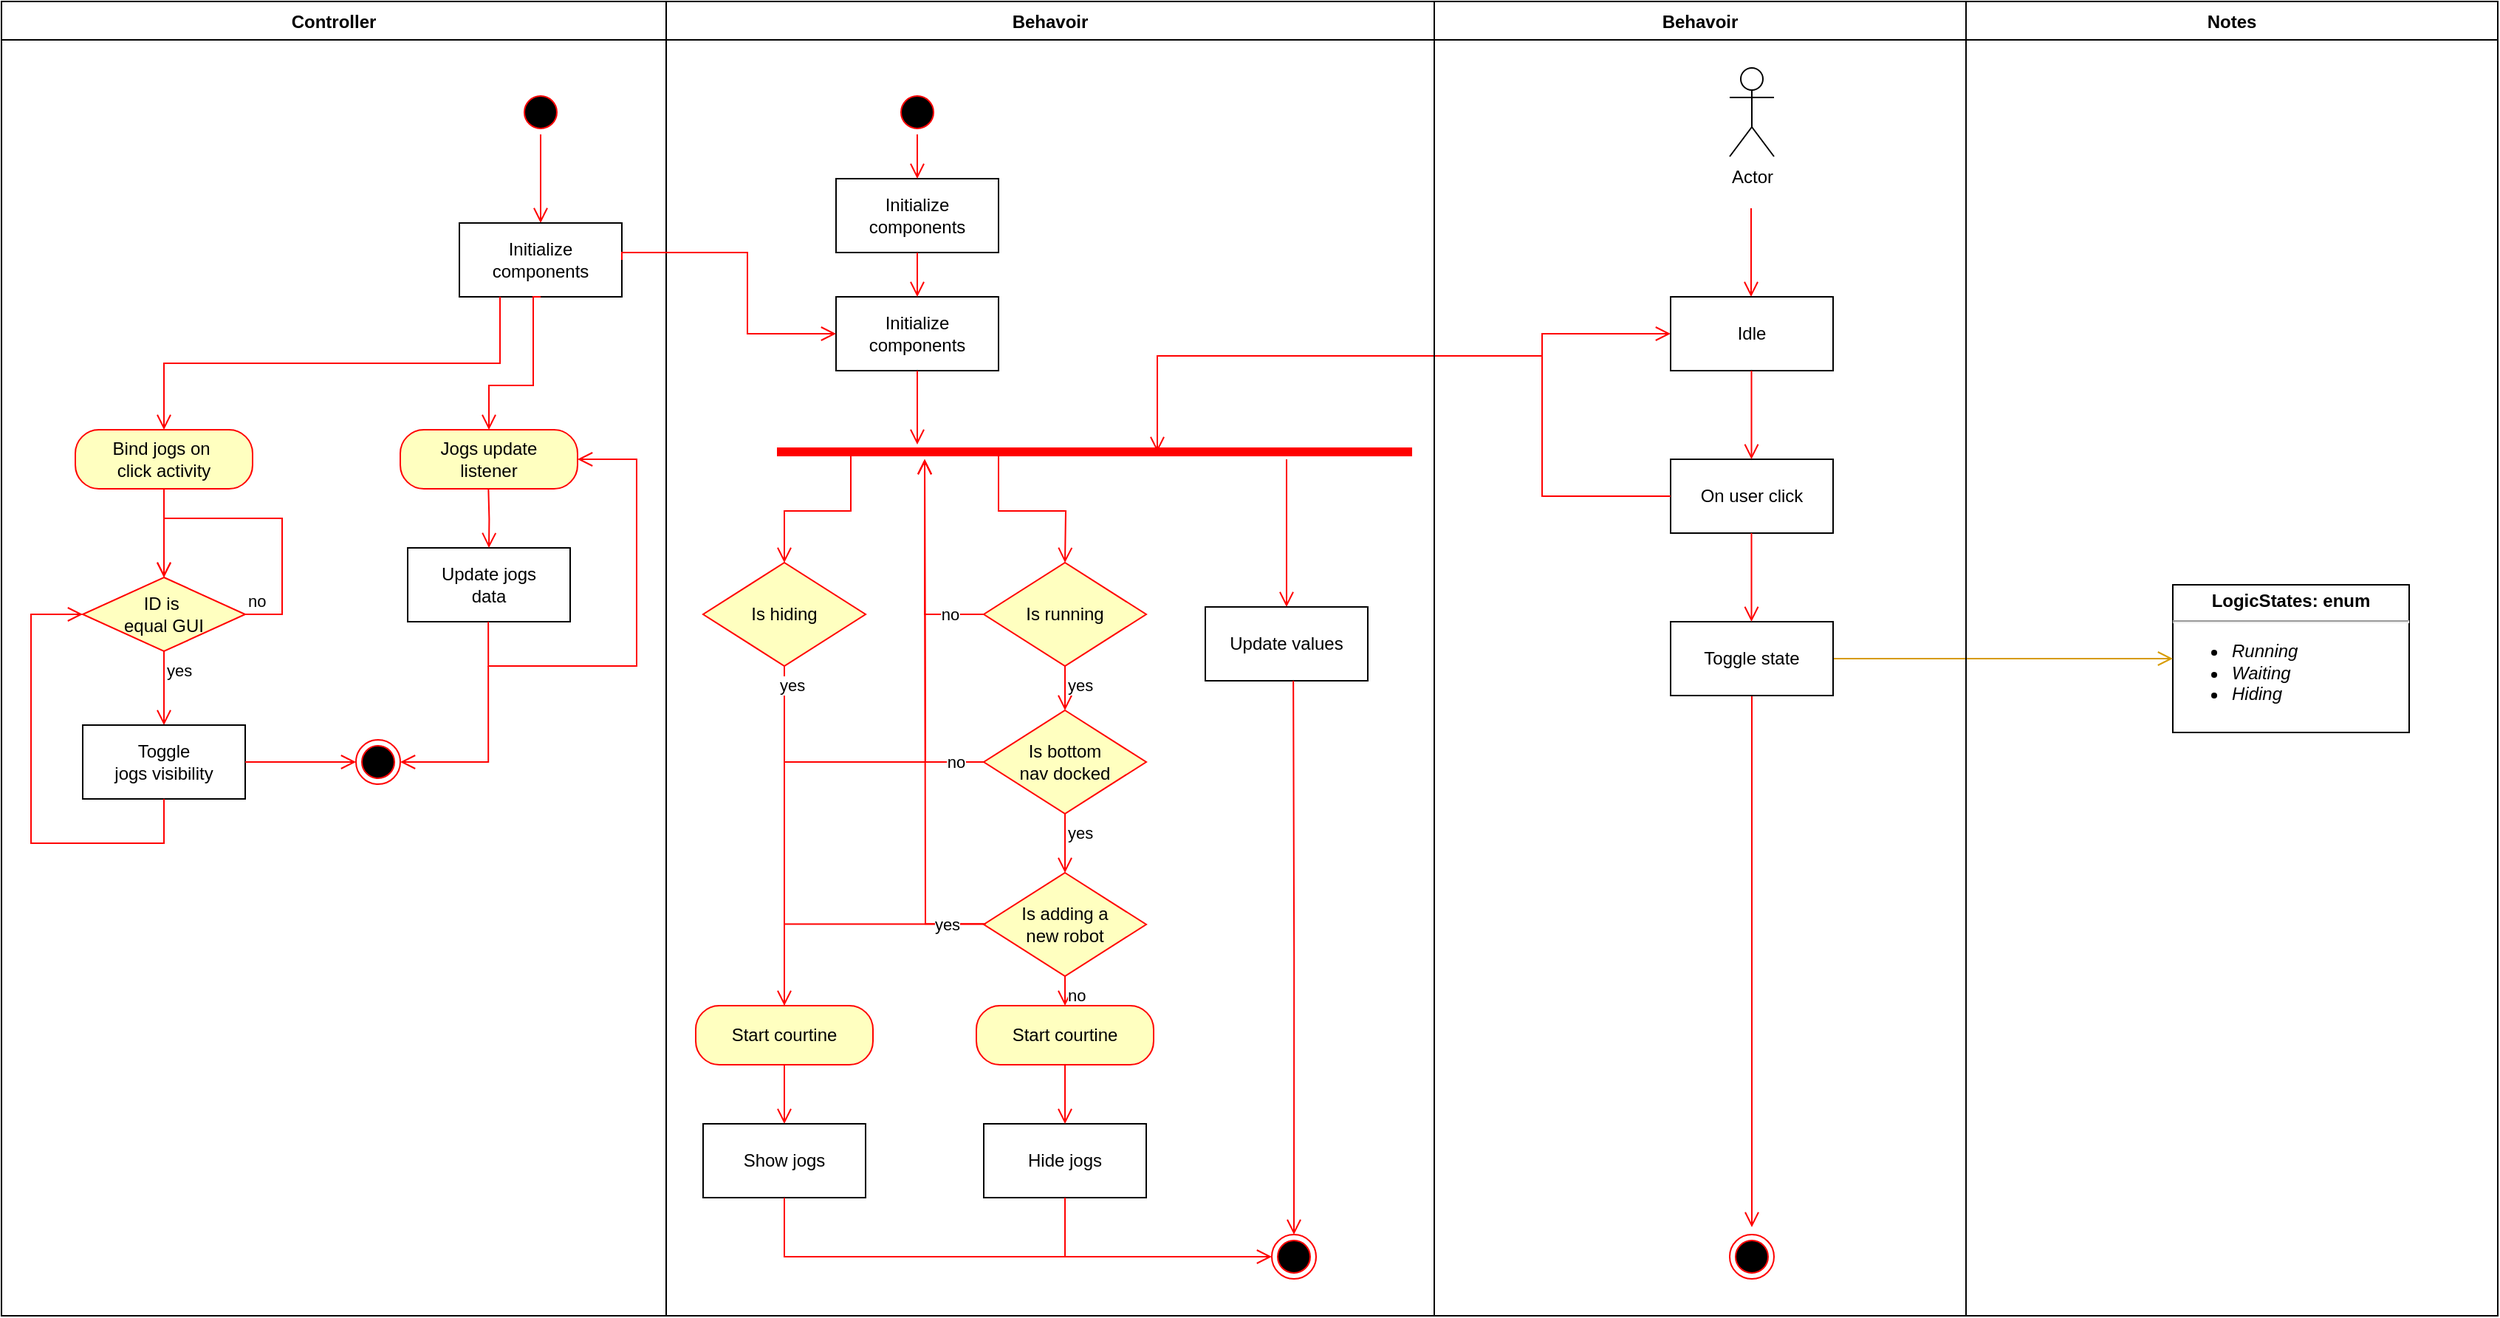 <mxfile version="21.8.2" type="device">
  <diagram name="Page-1" id="929967ad-93f9-6ef4-fab6-5d389245f69c">
    <mxGraphModel dx="2206" dy="1215" grid="1" gridSize="10" guides="1" tooltips="1" connect="1" arrows="1" fold="1" page="1" pageScale="1.5" pageWidth="1169" pageHeight="826" background="none" math="0" shadow="0">
      <root>
        <mxCell id="0" style=";html=1;" />
        <mxCell id="1" style=";html=1;" parent="0" />
        <mxCell id="L_T5HNgE2ZLmljCH-Bx7-1" value="" style="ellipse;html=1;shape=startState;fillColor=#000000;strokeColor=#ff0000;" parent="1" vertex="1">
          <mxGeometry x="390" y="350" width="30" height="30" as="geometry" />
        </mxCell>
        <mxCell id="L_T5HNgE2ZLmljCH-Bx7-2" value="" style="edgeStyle=orthogonalEdgeStyle;html=1;verticalAlign=bottom;endArrow=open;endSize=8;strokeColor=#ff0000;rounded=0;" parent="1" source="L_T5HNgE2ZLmljCH-Bx7-1" edge="1">
          <mxGeometry relative="1" as="geometry">
            <mxPoint x="405" y="440" as="targetPoint" />
          </mxGeometry>
        </mxCell>
        <mxCell id="L_T5HNgE2ZLmljCH-Bx7-8" value="" style="ellipse;html=1;shape=endState;fillColor=#000000;strokeColor=#ff0000;" parent="1" vertex="1">
          <mxGeometry x="900" y="1125" width="30" height="30" as="geometry" />
        </mxCell>
        <mxCell id="L_T5HNgE2ZLmljCH-Bx7-9" value="Initialize components" style="html=1;whiteSpace=wrap;" parent="1" vertex="1">
          <mxGeometry x="350" y="440" width="110" height="50" as="geometry" />
        </mxCell>
        <mxCell id="65uT7A2_xCM76f4fhYGs-5" value="Bind jogs on&amp;nbsp;&lt;br&gt;click activity" style="rounded=1;whiteSpace=wrap;html=1;arcSize=40;fontColor=#000000;fillColor=#ffffc0;strokeColor=#ff0000;" vertex="1" parent="1">
          <mxGeometry x="90" y="580" width="120" height="40" as="geometry" />
        </mxCell>
        <mxCell id="65uT7A2_xCM76f4fhYGs-6" value="" style="edgeStyle=orthogonalEdgeStyle;html=1;verticalAlign=bottom;endArrow=open;endSize=8;strokeColor=#ff0000;rounded=0;" edge="1" source="65uT7A2_xCM76f4fhYGs-5" parent="1">
          <mxGeometry relative="1" as="geometry">
            <mxPoint x="150" y="680" as="targetPoint" />
          </mxGeometry>
        </mxCell>
        <mxCell id="65uT7A2_xCM76f4fhYGs-7" value="" style="edgeStyle=orthogonalEdgeStyle;html=1;verticalAlign=bottom;endArrow=open;endSize=8;strokeColor=#ff0000;rounded=0;exitX=0.25;exitY=1;exitDx=0;exitDy=0;entryX=0.5;entryY=0;entryDx=0;entryDy=0;" edge="1" parent="1" source="L_T5HNgE2ZLmljCH-Bx7-9" target="65uT7A2_xCM76f4fhYGs-5">
          <mxGeometry relative="1" as="geometry">
            <mxPoint x="370" y="570" as="targetPoint" />
            <mxPoint x="370" y="510" as="sourcePoint" />
          </mxGeometry>
        </mxCell>
        <mxCell id="65uT7A2_xCM76f4fhYGs-9" value="ID is&amp;nbsp;&lt;br&gt;equal GUI" style="rhombus;whiteSpace=wrap;html=1;fontColor=#000000;fillColor=#ffffc0;strokeColor=#ff0000;" vertex="1" parent="1">
          <mxGeometry x="95" y="680" width="110" height="50" as="geometry" />
        </mxCell>
        <mxCell id="65uT7A2_xCM76f4fhYGs-10" value="no" style="edgeStyle=orthogonalEdgeStyle;html=1;align=left;verticalAlign=bottom;endArrow=open;endSize=8;strokeColor=#ff0000;rounded=0;entryX=0.5;entryY=0;entryDx=0;entryDy=0;" edge="1" source="65uT7A2_xCM76f4fhYGs-9" parent="1" target="65uT7A2_xCM76f4fhYGs-9">
          <mxGeometry x="-1" relative="1" as="geometry">
            <mxPoint x="150" y="640" as="targetPoint" />
            <Array as="points">
              <mxPoint x="230" y="705" />
              <mxPoint x="230" y="640" />
              <mxPoint x="150" y="640" />
            </Array>
          </mxGeometry>
        </mxCell>
        <mxCell id="65uT7A2_xCM76f4fhYGs-11" value="yes" style="edgeStyle=orthogonalEdgeStyle;html=1;align=left;verticalAlign=top;endArrow=open;endSize=8;strokeColor=#ff0000;rounded=0;" edge="1" source="65uT7A2_xCM76f4fhYGs-9" parent="1">
          <mxGeometry x="-1" relative="1" as="geometry">
            <mxPoint x="150" y="780" as="targetPoint" />
          </mxGeometry>
        </mxCell>
        <mxCell id="65uT7A2_xCM76f4fhYGs-12" value="Toggle&lt;br&gt;jogs visibility" style="html=1;whiteSpace=wrap;" vertex="1" parent="1">
          <mxGeometry x="95" y="780" width="110" height="50" as="geometry" />
        </mxCell>
        <mxCell id="65uT7A2_xCM76f4fhYGs-14" value="" style="edgeStyle=orthogonalEdgeStyle;html=1;align=left;verticalAlign=top;endArrow=open;endSize=8;strokeColor=#ff0000;rounded=0;entryX=0;entryY=0.5;entryDx=0;entryDy=0;" edge="1" parent="1" target="65uT7A2_xCM76f4fhYGs-9">
          <mxGeometry x="-1" relative="1" as="geometry">
            <mxPoint x="150" y="870" as="targetPoint" />
            <mxPoint x="150" y="830" as="sourcePoint" />
            <Array as="points">
              <mxPoint x="150" y="860" />
              <mxPoint x="60" y="860" />
              <mxPoint x="60" y="705" />
            </Array>
          </mxGeometry>
        </mxCell>
        <mxCell id="65uT7A2_xCM76f4fhYGs-15" value="Jogs update&lt;br&gt;listener" style="rounded=1;whiteSpace=wrap;html=1;arcSize=40;fontColor=#000000;fillColor=#ffffc0;strokeColor=#ff0000;" vertex="1" parent="1">
          <mxGeometry x="310" y="580" width="120" height="40" as="geometry" />
        </mxCell>
        <mxCell id="65uT7A2_xCM76f4fhYGs-16" value="" style="edgeStyle=orthogonalEdgeStyle;html=1;verticalAlign=bottom;endArrow=open;endSize=8;strokeColor=#ff0000;rounded=0;entryX=0.5;entryY=0;entryDx=0;entryDy=0;exitX=0.5;exitY=1;exitDx=0;exitDy=0;" edge="1" parent="1" source="L_T5HNgE2ZLmljCH-Bx7-9" target="65uT7A2_xCM76f4fhYGs-15">
          <mxGeometry relative="1" as="geometry">
            <mxPoint x="550" y="560" as="targetPoint" />
            <mxPoint x="510" y="480" as="sourcePoint" />
            <Array as="points">
              <mxPoint x="400" y="490" />
              <mxPoint x="400" y="550" />
              <mxPoint x="370" y="550" />
            </Array>
          </mxGeometry>
        </mxCell>
        <mxCell id="65uT7A2_xCM76f4fhYGs-18" value="Update jogs&lt;br&gt;data" style="html=1;whiteSpace=wrap;" vertex="1" parent="1">
          <mxGeometry x="315" y="660" width="110" height="50" as="geometry" />
        </mxCell>
        <mxCell id="65uT7A2_xCM76f4fhYGs-19" value="" style="edgeStyle=orthogonalEdgeStyle;html=1;align=left;verticalAlign=top;endArrow=open;endSize=8;strokeColor=#ff0000;rounded=0;" edge="1" parent="1">
          <mxGeometry x="-1" relative="1" as="geometry">
            <mxPoint x="370" y="660" as="targetPoint" />
            <mxPoint x="369.66" y="620" as="sourcePoint" />
            <mxPoint as="offset" />
          </mxGeometry>
        </mxCell>
        <mxCell id="65uT7A2_xCM76f4fhYGs-20" value="" style="edgeStyle=orthogonalEdgeStyle;html=1;align=left;verticalAlign=top;endArrow=open;endSize=8;strokeColor=#ff0000;rounded=0;entryX=1;entryY=0.5;entryDx=0;entryDy=0;" edge="1" parent="1" target="65uT7A2_xCM76f4fhYGs-15">
          <mxGeometry x="-1" relative="1" as="geometry">
            <mxPoint x="369.91" y="750" as="targetPoint" />
            <mxPoint x="369.57" y="710" as="sourcePoint" />
            <Array as="points">
              <mxPoint x="370" y="740" />
              <mxPoint x="470" y="740" />
              <mxPoint x="470" y="600" />
            </Array>
            <mxPoint as="offset" />
          </mxGeometry>
        </mxCell>
        <mxCell id="65uT7A2_xCM76f4fhYGs-21" value="Initialize components" style="html=1;whiteSpace=wrap;" vertex="1" parent="1">
          <mxGeometry x="605" y="410" width="110" height="50" as="geometry" />
        </mxCell>
        <mxCell id="65uT7A2_xCM76f4fhYGs-26" value="Is bottom&lt;br&gt;nav docked" style="rhombus;whiteSpace=wrap;html=1;fontColor=#000000;fillColor=#ffffc0;strokeColor=#ff0000;" vertex="1" parent="1">
          <mxGeometry x="705" y="770" width="110" height="70" as="geometry" />
        </mxCell>
        <mxCell id="65uT7A2_xCM76f4fhYGs-28" value="yes" style="edgeStyle=orthogonalEdgeStyle;html=1;align=left;verticalAlign=top;endArrow=open;endSize=8;strokeColor=#ff0000;rounded=0;entryX=0.5;entryY=0;entryDx=0;entryDy=0;" edge="1" source="65uT7A2_xCM76f4fhYGs-26" parent="1" target="65uT7A2_xCM76f4fhYGs-33">
          <mxGeometry x="-1" relative="1" as="geometry">
            <mxPoint x="760" y="875" as="targetPoint" />
          </mxGeometry>
        </mxCell>
        <mxCell id="65uT7A2_xCM76f4fhYGs-30" value="Is running" style="rhombus;whiteSpace=wrap;html=1;fontColor=#000000;fillColor=#ffffc0;strokeColor=#ff0000;" vertex="1" parent="1">
          <mxGeometry x="705" y="670" width="110" height="70" as="geometry" />
        </mxCell>
        <mxCell id="65uT7A2_xCM76f4fhYGs-32" value="yes" style="edgeStyle=orthogonalEdgeStyle;html=1;align=left;verticalAlign=top;endArrow=open;endSize=8;strokeColor=#ff0000;rounded=0;" edge="1" source="65uT7A2_xCM76f4fhYGs-30" parent="1">
          <mxGeometry x="-1" relative="1" as="geometry">
            <mxPoint x="760" y="770" as="targetPoint" />
          </mxGeometry>
        </mxCell>
        <mxCell id="65uT7A2_xCM76f4fhYGs-33" value="Is adding a&lt;br&gt;new robot" style="rhombus;whiteSpace=wrap;html=1;fontColor=#000000;fillColor=#ffffc0;strokeColor=#ff0000;" vertex="1" parent="1">
          <mxGeometry x="705" y="880" width="110" height="70" as="geometry" />
        </mxCell>
        <mxCell id="65uT7A2_xCM76f4fhYGs-35" value="no" style="edgeStyle=orthogonalEdgeStyle;html=1;align=left;verticalAlign=top;endArrow=open;endSize=8;strokeColor=#ff0000;rounded=0;" edge="1" source="65uT7A2_xCM76f4fhYGs-33" parent="1">
          <mxGeometry x="-1" relative="1" as="geometry">
            <mxPoint x="760" y="970" as="targetPoint" />
          </mxGeometry>
        </mxCell>
        <mxCell id="65uT7A2_xCM76f4fhYGs-37" value="" style="edgeStyle=orthogonalEdgeStyle;html=1;align=left;verticalAlign=top;endArrow=open;endSize=8;strokeColor=#ff0000;rounded=0;exitX=0.75;exitY=0.5;exitDx=0;exitDy=0;exitPerimeter=0;" edge="1" parent="1" source="65uT7A2_xCM76f4fhYGs-45">
          <mxGeometry x="-1" relative="1" as="geometry">
            <mxPoint x="760" y="670" as="targetPoint" />
            <mxPoint x="760" y="640" as="sourcePoint" />
          </mxGeometry>
        </mxCell>
        <mxCell id="65uT7A2_xCM76f4fhYGs-38" value="Hide jogs" style="html=1;whiteSpace=wrap;" vertex="1" parent="1">
          <mxGeometry x="705" y="1050" width="110" height="50" as="geometry" />
        </mxCell>
        <mxCell id="65uT7A2_xCM76f4fhYGs-44" value="Initialize components" style="html=1;whiteSpace=wrap;" vertex="1" parent="1">
          <mxGeometry x="605" y="490" width="110" height="50" as="geometry" />
        </mxCell>
        <mxCell id="65uT7A2_xCM76f4fhYGs-45" value="" style="shape=line;html=1;strokeWidth=6;strokeColor=#ff0000;" vertex="1" parent="1">
          <mxGeometry x="565" y="590" width="200" height="10" as="geometry" />
        </mxCell>
        <mxCell id="65uT7A2_xCM76f4fhYGs-47" value="" style="edgeStyle=orthogonalEdgeStyle;html=1;verticalAlign=bottom;endArrow=open;endSize=8;strokeColor=#ff0000;rounded=0;exitX=0.5;exitY=1;exitDx=0;exitDy=0;" edge="1" parent="1" source="65uT7A2_xCM76f4fhYGs-44">
          <mxGeometry relative="1" as="geometry">
            <mxPoint x="660" y="590" as="targetPoint" />
            <mxPoint x="670" y="620" as="sourcePoint" />
          </mxGeometry>
        </mxCell>
        <mxCell id="65uT7A2_xCM76f4fhYGs-64" value="Is hiding" style="rhombus;whiteSpace=wrap;html=1;fontColor=#000000;fillColor=#ffffc0;strokeColor=#ff0000;" vertex="1" parent="1">
          <mxGeometry x="515" y="670" width="110" height="70" as="geometry" />
        </mxCell>
        <mxCell id="65uT7A2_xCM76f4fhYGs-65" value="yes" style="edgeStyle=orthogonalEdgeStyle;html=1;align=left;verticalAlign=top;endArrow=open;endSize=8;strokeColor=#ff0000;rounded=0;entryX=0.5;entryY=0;entryDx=0;entryDy=0;" edge="1" parent="1" source="65uT7A2_xCM76f4fhYGs-64" target="65uT7A2_xCM76f4fhYGs-68">
          <mxGeometry x="-1" y="-5" relative="1" as="geometry">
            <mxPoint x="570" y="770" as="targetPoint" />
            <mxPoint as="offset" />
          </mxGeometry>
        </mxCell>
        <mxCell id="65uT7A2_xCM76f4fhYGs-68" value="Show jogs" style="html=1;whiteSpace=wrap;" vertex="1" parent="1">
          <mxGeometry x="515" y="1050" width="110" height="50" as="geometry" />
        </mxCell>
        <mxCell id="65uT7A2_xCM76f4fhYGs-69" value="" style="edgeStyle=orthogonalEdgeStyle;html=1;align=left;verticalAlign=top;endArrow=open;endSize=8;strokeColor=#ff0000;rounded=0;exitX=0.25;exitY=0.5;exitDx=0;exitDy=0;exitPerimeter=0;entryX=0.5;entryY=0;entryDx=0;entryDy=0;" edge="1" parent="1" source="65uT7A2_xCM76f4fhYGs-45" target="65uT7A2_xCM76f4fhYGs-64">
          <mxGeometry x="-1" relative="1" as="geometry">
            <mxPoint x="640" y="700" as="targetPoint" />
            <mxPoint x="595" y="625" as="sourcePoint" />
          </mxGeometry>
        </mxCell>
        <mxCell id="65uT7A2_xCM76f4fhYGs-70" value="" style="edgeStyle=orthogonalEdgeStyle;html=1;align=left;verticalAlign=top;endArrow=open;endSize=8;strokeColor=#ff0000;rounded=0;exitX=0;exitY=0.5;exitDx=0;exitDy=0;" edge="1" parent="1" source="65uT7A2_xCM76f4fhYGs-30" target="65uT7A2_xCM76f4fhYGs-45">
          <mxGeometry x="-1" relative="1" as="geometry">
            <mxPoint x="940" y="775" as="targetPoint" />
            <mxPoint x="895" y="700" as="sourcePoint" />
          </mxGeometry>
        </mxCell>
        <mxCell id="65uT7A2_xCM76f4fhYGs-72" value="no" style="edgeLabel;html=1;align=center;verticalAlign=middle;resizable=0;points=[];" vertex="1" connectable="0" parent="65uT7A2_xCM76f4fhYGs-70">
          <mxGeometry x="-0.575" y="-1" relative="1" as="geometry">
            <mxPoint x="8" y="1" as="offset" />
          </mxGeometry>
        </mxCell>
        <mxCell id="65uT7A2_xCM76f4fhYGs-73" value="" style="edgeStyle=orthogonalEdgeStyle;html=1;align=left;verticalAlign=top;endArrow=open;endSize=8;strokeColor=#ff0000;rounded=0;exitX=0;exitY=0.5;exitDx=0;exitDy=0;" edge="1" parent="1" source="65uT7A2_xCM76f4fhYGs-26">
          <mxGeometry x="-1" relative="1" as="geometry">
            <mxPoint x="665" y="600" as="targetPoint" />
            <mxPoint x="705" y="705" as="sourcePoint" />
          </mxGeometry>
        </mxCell>
        <mxCell id="65uT7A2_xCM76f4fhYGs-75" value="" style="edgeStyle=orthogonalEdgeStyle;html=1;align=left;verticalAlign=top;endArrow=open;endSize=8;strokeColor=#ff0000;rounded=0;exitX=0.013;exitY=0.494;exitDx=0;exitDy=0;exitPerimeter=0;" edge="1" parent="1" source="65uT7A2_xCM76f4fhYGs-33">
          <mxGeometry x="-1" relative="1" as="geometry">
            <mxPoint x="665" y="600" as="targetPoint" />
            <mxPoint x="705" y="915" as="sourcePoint" />
          </mxGeometry>
        </mxCell>
        <mxCell id="65uT7A2_xCM76f4fhYGs-78" value="" style="edgeStyle=orthogonalEdgeStyle;html=1;align=left;verticalAlign=top;endArrow=open;endSize=8;strokeColor=#ff0000;rounded=0;exitX=0;exitY=0.5;exitDx=0;exitDy=0;" edge="1" parent="1" source="65uT7A2_xCM76f4fhYGs-26" target="65uT7A2_xCM76f4fhYGs-117">
          <mxGeometry x="-1" relative="1" as="geometry">
            <mxPoint x="575" y="920" as="targetPoint" />
            <mxPoint x="715" y="815" as="sourcePoint" />
          </mxGeometry>
        </mxCell>
        <mxCell id="65uT7A2_xCM76f4fhYGs-79" value="no" style="edgeLabel;html=1;align=center;verticalAlign=middle;resizable=0;points=[];" vertex="1" connectable="0" parent="65uT7A2_xCM76f4fhYGs-78">
          <mxGeometry x="-0.575" y="-1" relative="1" as="geometry">
            <mxPoint x="45" y="1" as="offset" />
          </mxGeometry>
        </mxCell>
        <mxCell id="65uT7A2_xCM76f4fhYGs-83" value="" style="edgeStyle=orthogonalEdgeStyle;html=1;verticalAlign=bottom;endArrow=open;endSize=8;strokeColor=#ff0000;rounded=0;exitX=0.5;exitY=1;exitDx=0;exitDy=0;" edge="1" parent="1" source="65uT7A2_xCM76f4fhYGs-21">
          <mxGeometry relative="1" as="geometry">
            <mxPoint x="660" y="490" as="targetPoint" />
            <mxPoint x="670" y="550" as="sourcePoint" />
          </mxGeometry>
        </mxCell>
        <mxCell id="65uT7A2_xCM76f4fhYGs-84" value="" style="ellipse;html=1;shape=startState;fillColor=#000000;strokeColor=#ff0000;" vertex="1" parent="1">
          <mxGeometry x="645" y="350" width="30" height="30" as="geometry" />
        </mxCell>
        <mxCell id="65uT7A2_xCM76f4fhYGs-86" value="" style="edgeStyle=orthogonalEdgeStyle;html=1;verticalAlign=bottom;endArrow=open;endSize=8;strokeColor=#ff0000;rounded=0;exitX=0.5;exitY=1;exitDx=0;exitDy=0;" edge="1" parent="1" source="65uT7A2_xCM76f4fhYGs-84">
          <mxGeometry relative="1" as="geometry">
            <mxPoint x="660" y="410" as="targetPoint" />
            <mxPoint x="670" y="470" as="sourcePoint" />
          </mxGeometry>
        </mxCell>
        <mxCell id="65uT7A2_xCM76f4fhYGs-87" value="" style="shape=line;html=1;strokeWidth=6;strokeColor=#ff0000;" vertex="1" parent="1">
          <mxGeometry x="765" y="590" width="230" height="10" as="geometry" />
        </mxCell>
        <mxCell id="65uT7A2_xCM76f4fhYGs-88" value="" style="edgeStyle=orthogonalEdgeStyle;html=1;verticalAlign=bottom;endArrow=open;endSize=8;strokeColor=#ff0000;rounded=0;entryX=0.5;entryY=0;entryDx=0;entryDy=0;" edge="1" source="65uT7A2_xCM76f4fhYGs-87" parent="1" target="65uT7A2_xCM76f4fhYGs-89">
          <mxGeometry relative="1" as="geometry">
            <mxPoint x="955" y="670" as="targetPoint" />
            <Array as="points">
              <mxPoint x="910" y="630" />
              <mxPoint x="910" y="630" />
            </Array>
          </mxGeometry>
        </mxCell>
        <mxCell id="65uT7A2_xCM76f4fhYGs-89" value="Update values" style="html=1;whiteSpace=wrap;" vertex="1" parent="1">
          <mxGeometry x="855" y="700" width="110" height="50" as="geometry" />
        </mxCell>
        <mxCell id="65uT7A2_xCM76f4fhYGs-90" value="" style="edgeStyle=orthogonalEdgeStyle;html=1;verticalAlign=bottom;endArrow=open;endSize=8;strokeColor=#ff0000;rounded=0;entryX=0.5;entryY=0;entryDx=0;entryDy=0;" edge="1" parent="1" target="L_T5HNgE2ZLmljCH-Bx7-8">
          <mxGeometry relative="1" as="geometry">
            <mxPoint x="915" y="1115" as="targetPoint" />
            <mxPoint x="914.58" y="750" as="sourcePoint" />
            <Array as="points" />
          </mxGeometry>
        </mxCell>
        <mxCell id="65uT7A2_xCM76f4fhYGs-91" value="" style="edgeStyle=orthogonalEdgeStyle;html=1;verticalAlign=bottom;endArrow=open;endSize=8;strokeColor=#ff0000;rounded=0;exitX=0.5;exitY=1;exitDx=0;exitDy=0;entryX=0;entryY=0.5;entryDx=0;entryDy=0;" edge="1" parent="1" source="65uT7A2_xCM76f4fhYGs-38" target="L_T5HNgE2ZLmljCH-Bx7-8">
          <mxGeometry relative="1" as="geometry">
            <mxPoint x="900" y="1130" as="targetPoint" />
            <mxPoint x="924.58" y="760" as="sourcePoint" />
            <Array as="points">
              <mxPoint x="760" y="1140" />
            </Array>
          </mxGeometry>
        </mxCell>
        <mxCell id="65uT7A2_xCM76f4fhYGs-93" value="" style="edgeStyle=orthogonalEdgeStyle;html=1;verticalAlign=bottom;endArrow=none;endSize=8;strokeColor=#ff0000;rounded=0;exitX=0.5;exitY=1;exitDx=0;exitDy=0;endFill=0;" edge="1" parent="1" source="65uT7A2_xCM76f4fhYGs-68">
          <mxGeometry relative="1" as="geometry">
            <mxPoint x="760" y="1140" as="targetPoint" />
            <mxPoint x="579.5" y="1090" as="sourcePoint" />
            <Array as="points">
              <mxPoint x="570" y="1140" />
            </Array>
          </mxGeometry>
        </mxCell>
        <mxCell id="65uT7A2_xCM76f4fhYGs-94" value="" style="ellipse;html=1;shape=endState;fillColor=#000000;strokeColor=#ff0000;" vertex="1" parent="1">
          <mxGeometry x="280" y="790" width="30" height="30" as="geometry" />
        </mxCell>
        <mxCell id="65uT7A2_xCM76f4fhYGs-95" value="" style="edgeStyle=orthogonalEdgeStyle;html=1;align=left;verticalAlign=top;endArrow=open;endSize=8;strokeColor=#ff0000;rounded=0;exitX=1;exitY=0.5;exitDx=0;exitDy=0;entryX=0;entryY=0.5;entryDx=0;entryDy=0;" edge="1" parent="1" source="65uT7A2_xCM76f4fhYGs-12" target="65uT7A2_xCM76f4fhYGs-94">
          <mxGeometry x="-1" relative="1" as="geometry">
            <mxPoint x="270" y="820" as="targetPoint" />
            <mxPoint x="270" y="770" as="sourcePoint" />
          </mxGeometry>
        </mxCell>
        <mxCell id="65uT7A2_xCM76f4fhYGs-101" value="" style="edgeStyle=orthogonalEdgeStyle;html=1;align=left;verticalAlign=top;endArrow=open;endSize=8;strokeColor=#ff0000;rounded=0;entryX=1;entryY=0.5;entryDx=0;entryDy=0;" edge="1" parent="1" target="65uT7A2_xCM76f4fhYGs-94">
          <mxGeometry x="-1" relative="1" as="geometry">
            <mxPoint x="330" y="804.86" as="targetPoint" />
            <mxPoint x="369.57" y="740" as="sourcePoint" />
            <Array as="points">
              <mxPoint x="370" y="805" />
            </Array>
          </mxGeometry>
        </mxCell>
        <mxCell id="65uT7A2_xCM76f4fhYGs-102" value="Controller" style="swimlane;fontStyle=1;align=center;verticalAlign=top;childLayout=stackLayout;horizontal=1;startSize=26;horizontalStack=0;resizeParent=1;resizeParentMax=0;resizeLast=0;collapsible=1;marginBottom=0;whiteSpace=wrap;html=1;" vertex="1" parent="1">
          <mxGeometry x="40" y="290" width="450" height="890" as="geometry" />
        </mxCell>
        <mxCell id="65uT7A2_xCM76f4fhYGs-107" value="Behavoir" style="swimlane;fontStyle=1;align=center;verticalAlign=top;childLayout=stackLayout;horizontal=1;startSize=26;horizontalStack=0;resizeParent=1;resizeParentMax=0;resizeLast=0;collapsible=1;marginBottom=0;whiteSpace=wrap;html=1;" vertex="1" parent="1">
          <mxGeometry x="490" y="290" width="520" height="890" as="geometry" />
        </mxCell>
        <mxCell id="65uT7A2_xCM76f4fhYGs-108" value="Actor" style="shape=umlActor;verticalLabelPosition=bottom;verticalAlign=top;html=1;" vertex="1" parent="1">
          <mxGeometry x="1210" y="335" width="30" height="60" as="geometry" />
        </mxCell>
        <mxCell id="65uT7A2_xCM76f4fhYGs-109" value="" style="edgeStyle=orthogonalEdgeStyle;html=1;verticalAlign=bottom;endArrow=open;endSize=8;strokeColor=#ff0000;rounded=0;exitX=0.5;exitY=1;exitDx=0;exitDy=0;" edge="1" parent="1">
          <mxGeometry relative="1" as="geometry">
            <mxPoint x="1224.5" y="490" as="targetPoint" />
            <mxPoint x="1224.5" y="430" as="sourcePoint" />
          </mxGeometry>
        </mxCell>
        <mxCell id="65uT7A2_xCM76f4fhYGs-111" value="&lt;p style=&quot;margin: 4px 0px 0px; text-align: center;&quot;&gt;&lt;b style=&quot;&quot;&gt;LogicStates: enum&lt;/b&gt;&lt;/p&gt;&lt;hr&gt;&lt;p style=&quot;margin:0px;margin-left:8px;&quot;&gt;&lt;/p&gt;&lt;ul&gt;&lt;li&gt;&lt;i&gt;Running&lt;/i&gt;&lt;/li&gt;&lt;li&gt;&lt;i&gt;Waiting&lt;/i&gt;&lt;/li&gt;&lt;li&gt;&lt;i&gt;Hiding&lt;/i&gt;&lt;/li&gt;&lt;/ul&gt;&lt;p&gt;&lt;/p&gt;" style="verticalAlign=top;align=left;overflow=fill;fontSize=12;fontFamily=Helvetica;html=1;whiteSpace=wrap;" vertex="1" parent="1">
          <mxGeometry x="1510" y="685" width="160" height="100" as="geometry" />
        </mxCell>
        <mxCell id="65uT7A2_xCM76f4fhYGs-113" value="" style="edgeStyle=orthogonalEdgeStyle;html=1;verticalAlign=bottom;endArrow=open;endSize=8;strokeColor=#d79b00;rounded=0;exitX=1;exitY=0.5;exitDx=0;exitDy=0;fillColor=#ffe6cc;entryX=0;entryY=0.5;entryDx=0;entryDy=0;" edge="1" parent="1" source="65uT7A2_xCM76f4fhYGs-110" target="65uT7A2_xCM76f4fhYGs-111">
          <mxGeometry relative="1" as="geometry">
            <mxPoint x="1370" y="560" as="targetPoint" />
            <mxPoint x="1370" y="500" as="sourcePoint" />
          </mxGeometry>
        </mxCell>
        <mxCell id="65uT7A2_xCM76f4fhYGs-117" value="Start courtine" style="rounded=1;whiteSpace=wrap;html=1;arcSize=40;fontColor=#000000;fillColor=#ffffc0;strokeColor=#ff0000;" vertex="1" parent="1">
          <mxGeometry x="510" y="970" width="120" height="40" as="geometry" />
        </mxCell>
        <mxCell id="65uT7A2_xCM76f4fhYGs-118" value="Start courtine" style="rounded=1;whiteSpace=wrap;html=1;arcSize=40;fontColor=#000000;fillColor=#ffffc0;strokeColor=#ff0000;" vertex="1" parent="1">
          <mxGeometry x="700" y="970" width="120" height="40" as="geometry" />
        </mxCell>
        <mxCell id="65uT7A2_xCM76f4fhYGs-121" value="" style="edgeStyle=orthogonalEdgeStyle;html=1;align=left;verticalAlign=top;endArrow=open;endSize=8;strokeColor=#ff0000;rounded=0;entryX=0.5;entryY=0;entryDx=0;entryDy=0;exitX=0.5;exitY=1;exitDx=0;exitDy=0;" edge="1" parent="1" source="65uT7A2_xCM76f4fhYGs-118" target="65uT7A2_xCM76f4fhYGs-38">
          <mxGeometry x="-1" relative="1" as="geometry">
            <mxPoint x="770" y="890" as="targetPoint" />
            <mxPoint x="770" y="850" as="sourcePoint" />
          </mxGeometry>
        </mxCell>
        <mxCell id="65uT7A2_xCM76f4fhYGs-122" value="" style="html=1;align=left;verticalAlign=top;endArrow=none;endSize=8;strokeColor=#ff0000;rounded=0;endFill=0;" edge="1" parent="1">
          <mxGeometry x="-1" relative="1" as="geometry">
            <mxPoint x="705" y="914.8" as="targetPoint" />
            <mxPoint x="570" y="914.8" as="sourcePoint" />
          </mxGeometry>
        </mxCell>
        <mxCell id="65uT7A2_xCM76f4fhYGs-123" value="yes" style="edgeLabel;html=1;align=center;verticalAlign=middle;resizable=0;points=[];" vertex="1" connectable="0" parent="65uT7A2_xCM76f4fhYGs-122">
          <mxGeometry x="0.79" relative="1" as="geometry">
            <mxPoint x="-11" as="offset" />
          </mxGeometry>
        </mxCell>
        <mxCell id="65uT7A2_xCM76f4fhYGs-125" value="" style="edgeStyle=orthogonalEdgeStyle;html=1;verticalAlign=bottom;endArrow=open;endSize=8;strokeColor=#ff0000;rounded=0;" edge="1" parent="1" source="65uT7A2_xCM76f4fhYGs-110">
          <mxGeometry relative="1" as="geometry">
            <mxPoint x="1225" y="1120" as="targetPoint" />
            <mxPoint x="1224.23" y="570" as="sourcePoint" />
            <Array as="points" />
          </mxGeometry>
        </mxCell>
        <mxCell id="65uT7A2_xCM76f4fhYGs-126" value="" style="ellipse;html=1;shape=endState;fillColor=#000000;strokeColor=#ff0000;" vertex="1" parent="1">
          <mxGeometry x="1210" y="1125" width="30" height="30" as="geometry" />
        </mxCell>
        <mxCell id="65uT7A2_xCM76f4fhYGs-110" value="Toggle state" style="html=1;whiteSpace=wrap;" vertex="1" parent="1">
          <mxGeometry x="1170" y="710" width="110" height="50" as="geometry" />
        </mxCell>
        <mxCell id="65uT7A2_xCM76f4fhYGs-131" value="Idle" style="html=1;whiteSpace=wrap;" vertex="1" parent="1">
          <mxGeometry x="1170" y="490" width="110" height="50" as="geometry" />
        </mxCell>
        <mxCell id="65uT7A2_xCM76f4fhYGs-132" value="On user click" style="html=1;whiteSpace=wrap;" vertex="1" parent="1">
          <mxGeometry x="1170" y="600" width="110" height="50" as="geometry" />
        </mxCell>
        <mxCell id="65uT7A2_xCM76f4fhYGs-134" value="" style="edgeStyle=orthogonalEdgeStyle;html=1;verticalAlign=bottom;endArrow=open;endSize=8;strokeColor=#ff0000;rounded=0;exitX=0.5;exitY=1;exitDx=0;exitDy=0;" edge="1" parent="1">
          <mxGeometry relative="1" as="geometry">
            <mxPoint x="1224.75" y="600" as="targetPoint" />
            <mxPoint x="1224.75" y="540" as="sourcePoint" />
          </mxGeometry>
        </mxCell>
        <mxCell id="65uT7A2_xCM76f4fhYGs-135" value="" style="edgeStyle=orthogonalEdgeStyle;html=1;verticalAlign=bottom;endArrow=open;endSize=8;strokeColor=#ff0000;rounded=0;exitX=0.5;exitY=1;exitDx=0;exitDy=0;" edge="1" parent="1">
          <mxGeometry relative="1" as="geometry">
            <mxPoint x="1224.75" y="710" as="targetPoint" />
            <mxPoint x="1224.75" y="650" as="sourcePoint" />
          </mxGeometry>
        </mxCell>
        <mxCell id="65uT7A2_xCM76f4fhYGs-124" value="Behavoir" style="swimlane;fontStyle=1;align=center;verticalAlign=top;childLayout=stackLayout;horizontal=1;startSize=26;horizontalStack=0;resizeParent=1;resizeParentMax=0;resizeLast=0;collapsible=1;marginBottom=0;whiteSpace=wrap;html=1;" vertex="1" parent="1">
          <mxGeometry x="490" y="290" width="520" height="890" as="geometry" />
        </mxCell>
        <mxCell id="65uT7A2_xCM76f4fhYGs-136" value="" style="edgeStyle=orthogonalEdgeStyle;html=1;verticalAlign=bottom;endArrow=open;endSize=8;strokeColor=#ff0000;rounded=0;exitX=0;exitY=0.5;exitDx=0;exitDy=0;entryX=0.25;entryY=0.5;entryDx=0;entryDy=0;entryPerimeter=0;" edge="1" parent="1" source="65uT7A2_xCM76f4fhYGs-132" target="65uT7A2_xCM76f4fhYGs-87">
          <mxGeometry relative="1" as="geometry">
            <mxPoint x="1080" y="730" as="targetPoint" />
            <mxPoint x="1080" y="670" as="sourcePoint" />
            <Array as="points">
              <mxPoint x="1083" y="625" />
              <mxPoint x="1083" y="530" />
              <mxPoint x="823" y="530" />
            </Array>
          </mxGeometry>
        </mxCell>
        <mxCell id="65uT7A2_xCM76f4fhYGs-139" value="" style="html=1;verticalAlign=bottom;endArrow=open;endSize=8;strokeColor=#ff0000;rounded=0;exitX=0;exitY=0.5;exitDx=0;exitDy=0;endFill=0;entryX=0;entryY=0.5;entryDx=0;entryDy=0;" edge="1" parent="1" target="65uT7A2_xCM76f4fhYGs-131">
          <mxGeometry relative="1" as="geometry">
            <mxPoint x="1147" y="490" as="targetPoint" />
            <mxPoint x="1082.5" y="515" as="sourcePoint" />
          </mxGeometry>
        </mxCell>
        <mxCell id="65uT7A2_xCM76f4fhYGs-140" value="" style="html=1;verticalAlign=bottom;endArrow=none;endSize=8;strokeColor=#ff0000;rounded=0;endFill=0;" edge="1" parent="1">
          <mxGeometry relative="1" as="geometry">
            <mxPoint x="1083" y="515" as="targetPoint" />
            <mxPoint x="1083" y="530" as="sourcePoint" />
          </mxGeometry>
        </mxCell>
        <mxCell id="65uT7A2_xCM76f4fhYGs-142" value="" style="edgeStyle=orthogonalEdgeStyle;html=1;verticalAlign=bottom;endArrow=open;endSize=8;strokeColor=#ff0000;rounded=0;entryX=0;entryY=0.5;entryDx=0;entryDy=0;exitX=1;exitY=0.5;exitDx=0;exitDy=0;" edge="1" parent="1" source="L_T5HNgE2ZLmljCH-Bx7-9" target="65uT7A2_xCM76f4fhYGs-44">
          <mxGeometry relative="1" as="geometry">
            <mxPoint x="515" y="530" as="targetPoint" />
            <mxPoint x="550" y="440" as="sourcePoint" />
            <Array as="points">
              <mxPoint x="460" y="460" />
              <mxPoint x="545" y="460" />
              <mxPoint x="545" y="515" />
            </Array>
          </mxGeometry>
        </mxCell>
        <mxCell id="65uT7A2_xCM76f4fhYGs-143" value="Behavoir" style="swimlane;fontStyle=1;align=center;verticalAlign=top;childLayout=stackLayout;horizontal=1;startSize=26;horizontalStack=0;resizeParent=1;resizeParentMax=0;resizeLast=0;collapsible=1;marginBottom=0;whiteSpace=wrap;html=1;" vertex="1" parent="1">
          <mxGeometry x="1010" y="290" width="360" height="890" as="geometry" />
        </mxCell>
        <mxCell id="65uT7A2_xCM76f4fhYGs-144" value="Notes" style="swimlane;fontStyle=1;align=center;verticalAlign=top;childLayout=stackLayout;horizontal=1;startSize=26;horizontalStack=0;resizeParent=1;resizeParentMax=0;resizeLast=0;collapsible=1;marginBottom=0;whiteSpace=wrap;html=1;" vertex="1" parent="1">
          <mxGeometry x="1370" y="290" width="360" height="890" as="geometry" />
        </mxCell>
      </root>
    </mxGraphModel>
  </diagram>
</mxfile>
